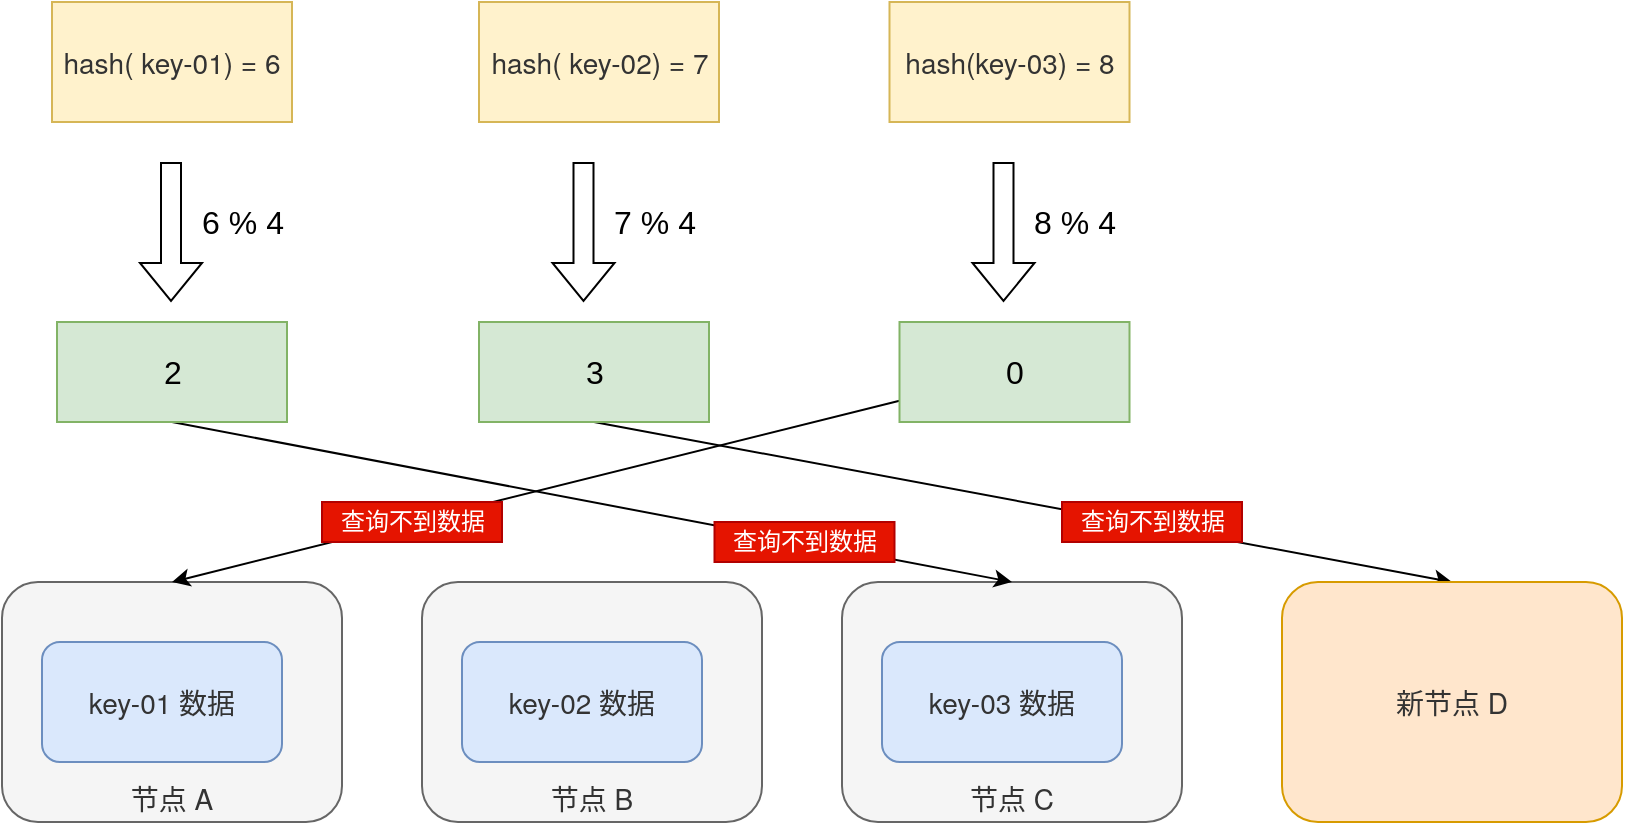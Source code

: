 <mxfile version="16.6.1" type="github">
  <diagram id="dfoUmN1t4xgU7yQNFgz5" name="Page-1">
    <mxGraphModel dx="946" dy="1727" grid="1" gridSize="10" guides="1" tooltips="1" connect="1" arrows="1" fold="1" page="1" pageScale="1" pageWidth="827" pageHeight="1169" math="0" shadow="0">
      <root>
        <mxCell id="0" />
        <mxCell id="1" parent="0" />
        <mxCell id="UE13zOpYgZUYeyyKfzCY-1" value="&lt;font color=&quot;#333333&quot; face=&quot;helvetica neue, helvetica, arial, sans-serif&quot;&gt;&lt;span style=&quot;font-size: 14px;&quot;&gt;节点 A&lt;/span&gt;&lt;/font&gt;" style="rounded=1;whiteSpace=wrap;html=1;labelBackgroundColor=none;fontSize=16;verticalAlign=bottom;fillColor=#f5f5f5;strokeColor=#666666;fontColor=#333333;" vertex="1" parent="1">
          <mxGeometry x="60" y="250" width="170" height="120" as="geometry" />
        </mxCell>
        <mxCell id="UE13zOpYgZUYeyyKfzCY-2" value="&lt;span style=&quot;color: rgb(51, 51, 51); font-family: &amp;quot;helvetica neue&amp;quot;, helvetica, arial, sans-serif; font-size: 14px;&quot;&gt;key-01 数据&lt;/span&gt;" style="rounded=1;whiteSpace=wrap;html=1;labelBackgroundColor=none;fontSize=16;fillColor=#dae8fc;strokeColor=#6c8ebf;" vertex="1" parent="1">
          <mxGeometry x="80" y="280" width="120" height="60" as="geometry" />
        </mxCell>
        <mxCell id="UE13zOpYgZUYeyyKfzCY-3" value="&lt;font color=&quot;#333333&quot; face=&quot;helvetica neue, helvetica, arial, sans-serif&quot;&gt;&lt;span style=&quot;font-size: 14px;&quot;&gt;节点 B&lt;/span&gt;&lt;/font&gt;" style="rounded=1;whiteSpace=wrap;html=1;labelBackgroundColor=none;fontSize=16;fontColor=#333333;verticalAlign=bottom;fillColor=#f5f5f5;strokeColor=#666666;" vertex="1" parent="1">
          <mxGeometry x="270" y="250" width="170" height="120" as="geometry" />
        </mxCell>
        <mxCell id="UE13zOpYgZUYeyyKfzCY-4" value="&lt;span style=&quot;color: rgb(51, 51, 51); font-family: &amp;quot;helvetica neue&amp;quot;, helvetica, arial, sans-serif; font-size: 14px;&quot;&gt;key-02 数据&lt;/span&gt;" style="rounded=1;whiteSpace=wrap;html=1;labelBackgroundColor=none;fontSize=16;fillColor=#dae8fc;strokeColor=#6c8ebf;" vertex="1" parent="1">
          <mxGeometry x="290" y="280" width="120" height="60" as="geometry" />
        </mxCell>
        <mxCell id="UE13zOpYgZUYeyyKfzCY-5" value="&lt;font color=&quot;#333333&quot; face=&quot;helvetica neue, helvetica, arial, sans-serif&quot;&gt;&lt;span style=&quot;font-size: 14px;&quot;&gt;节点 C&lt;/span&gt;&lt;/font&gt;" style="rounded=1;whiteSpace=wrap;html=1;labelBackgroundColor=none;fontSize=16;fontColor=#333333;verticalAlign=bottom;fillColor=#f5f5f5;strokeColor=#666666;" vertex="1" parent="1">
          <mxGeometry x="480" y="250" width="170" height="120" as="geometry" />
        </mxCell>
        <mxCell id="UE13zOpYgZUYeyyKfzCY-6" value="&lt;span style=&quot;color: rgb(51, 51, 51); font-family: &amp;quot;helvetica neue&amp;quot;, helvetica, arial, sans-serif; font-size: 14px;&quot;&gt;key-03 数据&lt;/span&gt;" style="rounded=1;whiteSpace=wrap;html=1;labelBackgroundColor=none;fontSize=16;fillColor=#dae8fc;strokeColor=#6c8ebf;" vertex="1" parent="1">
          <mxGeometry x="500" y="280" width="120" height="60" as="geometry" />
        </mxCell>
        <mxCell id="UE13zOpYgZUYeyyKfzCY-7" value="&lt;span style=&quot;color: rgb(51, 51, 51); font-family: &amp;quot;helvetica neue&amp;quot;, helvetica, arial, sans-serif; font-size: 14px;&quot;&gt;hash( key-01) = 6&lt;/span&gt;" style="rounded=0;whiteSpace=wrap;html=1;labelBackgroundColor=none;fontSize=16;fillColor=#fff2cc;strokeColor=#d6b656;" vertex="1" parent="1">
          <mxGeometry x="85" y="-40" width="120" height="60" as="geometry" />
        </mxCell>
        <mxCell id="UE13zOpYgZUYeyyKfzCY-8" value="&lt;span style=&quot;color: rgb(51, 51, 51); font-family: &amp;quot;helvetica neue&amp;quot;, helvetica, arial, sans-serif; font-size: 14px;&quot;&gt;hash( key-02) = 7&lt;/span&gt;" style="rounded=0;whiteSpace=wrap;html=1;labelBackgroundColor=none;fontSize=16;fillColor=#fff2cc;strokeColor=#d6b656;" vertex="1" parent="1">
          <mxGeometry x="298.5" y="-40" width="120" height="60" as="geometry" />
        </mxCell>
        <mxCell id="UE13zOpYgZUYeyyKfzCY-9" value="&lt;span style=&quot;color: rgb(51, 51, 51); font-family: &amp;quot;helvetica neue&amp;quot;, helvetica, arial, sans-serif; font-size: 14px;&quot;&gt;hash(key-03) = 8&lt;/span&gt;" style="rounded=0;whiteSpace=wrap;html=1;labelBackgroundColor=none;fontSize=16;fillColor=#fff2cc;strokeColor=#d6b656;" vertex="1" parent="1">
          <mxGeometry x="503.75" y="-40" width="120" height="60" as="geometry" />
        </mxCell>
        <mxCell id="UE13zOpYgZUYeyyKfzCY-10" value="" style="shape=flexArrow;endArrow=classic;html=1;rounded=0;fontSize=16;fontColor=default;" edge="1" parent="1">
          <mxGeometry width="50" height="50" relative="1" as="geometry">
            <mxPoint x="144.5" y="40" as="sourcePoint" />
            <mxPoint x="144.5" y="110" as="targetPoint" />
          </mxGeometry>
        </mxCell>
        <mxCell id="UE13zOpYgZUYeyyKfzCY-11" value="6 % 4" style="text;html=1;align=center;verticalAlign=middle;resizable=0;points=[];autosize=1;strokeColor=none;fillColor=none;fontSize=16;fontColor=default;" vertex="1" parent="1">
          <mxGeometry x="150" y="60" width="60" height="20" as="geometry" />
        </mxCell>
        <mxCell id="UE13zOpYgZUYeyyKfzCY-12" style="edgeStyle=none;rounded=0;orthogonalLoop=1;jettySize=auto;html=1;entryX=0.5;entryY=0;entryDx=0;entryDy=0;fontSize=16;fontColor=default;exitX=0.5;exitY=1;exitDx=0;exitDy=0;" edge="1" parent="1" source="UE13zOpYgZUYeyyKfzCY-13" target="UE13zOpYgZUYeyyKfzCY-5">
          <mxGeometry relative="1" as="geometry" />
        </mxCell>
        <mxCell id="UE13zOpYgZUYeyyKfzCY-13" value="2" style="rounded=0;whiteSpace=wrap;html=1;labelBackgroundColor=none;fontSize=16;fillColor=#d5e8d4;strokeColor=#82b366;" vertex="1" parent="1">
          <mxGeometry x="87.5" y="120" width="115" height="50" as="geometry" />
        </mxCell>
        <mxCell id="UE13zOpYgZUYeyyKfzCY-14" value="" style="shape=flexArrow;endArrow=classic;html=1;rounded=0;fontSize=16;fontColor=default;" edge="1" parent="1">
          <mxGeometry width="50" height="50" relative="1" as="geometry">
            <mxPoint x="350.75" y="40" as="sourcePoint" />
            <mxPoint x="350.75" y="110" as="targetPoint" />
          </mxGeometry>
        </mxCell>
        <mxCell id="UE13zOpYgZUYeyyKfzCY-15" value="7 % 4" style="text;html=1;align=center;verticalAlign=middle;resizable=0;points=[];autosize=1;strokeColor=none;fillColor=none;fontSize=16;fontColor=default;" vertex="1" parent="1">
          <mxGeometry x="356.25" y="60" width="60" height="20" as="geometry" />
        </mxCell>
        <mxCell id="UE13zOpYgZUYeyyKfzCY-16" style="edgeStyle=none;rounded=0;orthogonalLoop=1;jettySize=auto;html=1;entryX=0.5;entryY=0;entryDx=0;entryDy=0;fontSize=16;fontColor=default;exitX=0.5;exitY=1;exitDx=0;exitDy=0;" edge="1" parent="1" source="UE13zOpYgZUYeyyKfzCY-17" target="UE13zOpYgZUYeyyKfzCY-22">
          <mxGeometry relative="1" as="geometry" />
        </mxCell>
        <mxCell id="UE13zOpYgZUYeyyKfzCY-17" value="3" style="rounded=0;whiteSpace=wrap;html=1;labelBackgroundColor=none;fontSize=16;fillColor=#d5e8d4;strokeColor=#82b366;" vertex="1" parent="1">
          <mxGeometry x="298.5" y="120" width="115" height="50" as="geometry" />
        </mxCell>
        <mxCell id="UE13zOpYgZUYeyyKfzCY-18" value="" style="shape=flexArrow;endArrow=classic;html=1;rounded=0;fontSize=16;fontColor=default;" edge="1" parent="1">
          <mxGeometry width="50" height="50" relative="1" as="geometry">
            <mxPoint x="560.75" y="40" as="sourcePoint" />
            <mxPoint x="560.75" y="110" as="targetPoint" />
          </mxGeometry>
        </mxCell>
        <mxCell id="UE13zOpYgZUYeyyKfzCY-19" value="8 % 4" style="text;html=1;align=center;verticalAlign=middle;resizable=0;points=[];autosize=1;strokeColor=none;fillColor=none;fontSize=16;fontColor=default;" vertex="1" parent="1">
          <mxGeometry x="566.25" y="60" width="60" height="20" as="geometry" />
        </mxCell>
        <mxCell id="UE13zOpYgZUYeyyKfzCY-20" style="edgeStyle=none;rounded=0;orthogonalLoop=1;jettySize=auto;html=1;entryX=0.5;entryY=0;entryDx=0;entryDy=0;fontSize=16;fontColor=default;" edge="1" parent="1" source="UE13zOpYgZUYeyyKfzCY-21" target="UE13zOpYgZUYeyyKfzCY-1">
          <mxGeometry relative="1" as="geometry" />
        </mxCell>
        <mxCell id="UE13zOpYgZUYeyyKfzCY-21" value="0" style="rounded=0;whiteSpace=wrap;html=1;labelBackgroundColor=none;fontSize=16;fillColor=#d5e8d4;strokeColor=#82b366;" vertex="1" parent="1">
          <mxGeometry x="508.75" y="120" width="115" height="50" as="geometry" />
        </mxCell>
        <mxCell id="UE13zOpYgZUYeyyKfzCY-22" value="&lt;font color=&quot;#333333&quot; face=&quot;helvetica neue, helvetica, arial, sans-serif&quot;&gt;&lt;span style=&quot;font-size: 14px&quot;&gt;新节点 D&lt;/span&gt;&lt;/font&gt;" style="rounded=1;whiteSpace=wrap;html=1;labelBackgroundColor=none;fontSize=16;verticalAlign=middle;fillColor=#ffe6cc;strokeColor=#d79b00;" vertex="1" parent="1">
          <mxGeometry x="700" y="250" width="170" height="120" as="geometry" />
        </mxCell>
        <mxCell id="UE13zOpYgZUYeyyKfzCY-24" value="查询不到数据" style="text;html=1;align=center;verticalAlign=middle;resizable=0;points=[];autosize=1;strokeColor=#B20000;fillColor=#e51400;fontColor=#ffffff;" vertex="1" parent="1">
          <mxGeometry x="416.25" y="220" width="90" height="20" as="geometry" />
        </mxCell>
        <mxCell id="UE13zOpYgZUYeyyKfzCY-25" value="查询不到数据" style="text;html=1;align=center;verticalAlign=middle;resizable=0;points=[];autosize=1;strokeColor=#B20000;fillColor=#e51400;fontColor=#ffffff;" vertex="1" parent="1">
          <mxGeometry x="590" y="210" width="90" height="20" as="geometry" />
        </mxCell>
        <mxCell id="UE13zOpYgZUYeyyKfzCY-26" value="查询不到数据" style="text;html=1;align=center;verticalAlign=middle;resizable=0;points=[];autosize=1;strokeColor=#B20000;fillColor=#e51400;fontColor=#ffffff;" vertex="1" parent="1">
          <mxGeometry x="220" y="210" width="90" height="20" as="geometry" />
        </mxCell>
      </root>
    </mxGraphModel>
  </diagram>
</mxfile>

